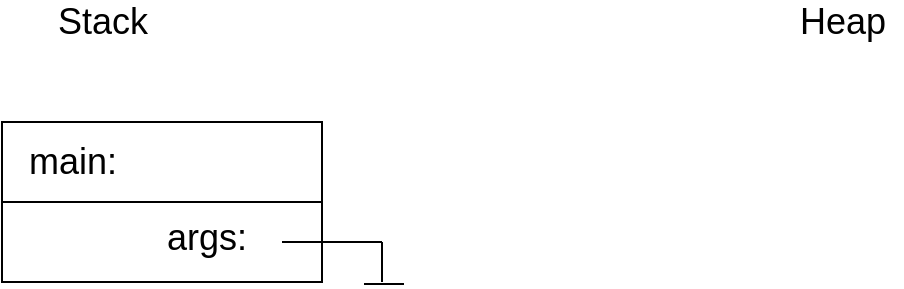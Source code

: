 <mxfile version="12.4.2" type="device" pages="5"><diagram id="bWs_kpDVg-y69U0FEJeS" name="Page-1"><mxGraphModel dx="1138" dy="666" grid="1" gridSize="10" guides="1" tooltips="1" connect="1" arrows="1" fold="1" page="1" pageScale="1" pageWidth="850" pageHeight="1100" math="0" shadow="0"><root><mxCell id="0"/><mxCell id="1" parent="0"/><mxCell id="g__5wCefVNUzvjGrGdML-3" value="" style="rounded=0;whiteSpace=wrap;html=1;" vertex="1" parent="1"><mxGeometry x="60" y="280" width="160" height="40" as="geometry"/></mxCell><mxCell id="g__5wCefVNUzvjGrGdML-2" value="" style="rounded=0;whiteSpace=wrap;html=1;" vertex="1" parent="1"><mxGeometry x="60" y="240" width="160" height="40" as="geometry"/></mxCell><mxCell id="g__5wCefVNUzvjGrGdML-5" value="&lt;span style=&quot;font-size: 18px&quot;&gt;args:&lt;/span&gt;" style="text;html=1;align=center;verticalAlign=middle;resizable=0;points=[];;autosize=1;" vertex="1" parent="1"><mxGeometry x="132" y="288" width="60" height="20" as="geometry"/></mxCell><mxCell id="g__5wCefVNUzvjGrGdML-7" value="&lt;span style=&quot;font-size: 18px&quot;&gt;main:&lt;/span&gt;" style="text;html=1;align=center;verticalAlign=middle;resizable=0;points=[];;autosize=1;" vertex="1" parent="1"><mxGeometry x="65" y="250" width="60" height="20" as="geometry"/></mxCell><mxCell id="g__5wCefVNUzvjGrGdML-10" value="&lt;span style=&quot;font-size: 18px&quot;&gt;Stack&lt;/span&gt;" style="text;html=1;align=center;verticalAlign=middle;resizable=0;points=[];;autosize=1;" vertex="1" parent="1"><mxGeometry x="80" y="180" width="60" height="20" as="geometry"/></mxCell><mxCell id="g__5wCefVNUzvjGrGdML-11" value="&lt;span style=&quot;font-size: 18px&quot;&gt;Heap&lt;/span&gt;" style="text;html=1;align=center;verticalAlign=middle;resizable=0;points=[];;autosize=1;" vertex="1" parent="1"><mxGeometry x="450" y="180" width="60" height="20" as="geometry"/></mxCell><mxCell id="6tzTYAabYmfVPWHWndb_-3" value="" style="endArrow=none;html=1;" edge="1" parent="1"><mxGeometry width="50" height="50" relative="1" as="geometry"><mxPoint x="250" y="320" as="sourcePoint"/><mxPoint x="250" y="300" as="targetPoint"/></mxGeometry></mxCell><mxCell id="6tzTYAabYmfVPWHWndb_-4" value="" style="endArrow=none;html=1;" edge="1" parent="1"><mxGeometry width="50" height="50" relative="1" as="geometry"><mxPoint x="200" y="300" as="sourcePoint"/><mxPoint x="250" y="300" as="targetPoint"/></mxGeometry></mxCell><mxCell id="6tzTYAabYmfVPWHWndb_-6" value="" style="endArrow=none;html=1;" edge="1" parent="1"><mxGeometry width="50" height="50" relative="1" as="geometry"><mxPoint x="241" y="321" as="sourcePoint"/><mxPoint x="261" y="321" as="targetPoint"/></mxGeometry></mxCell></root></mxGraphModel></diagram><diagram id="wHxINNwx5wctsxcobX7E" name="Page-2"><mxGraphModel dx="1138" dy="666" grid="1" gridSize="10" guides="1" tooltips="1" connect="1" arrows="1" fold="1" page="1" pageScale="1" pageWidth="850" pageHeight="1100" math="0" shadow="0"><root><mxCell id="OocRfxxozwyHTUlGmcT7-0"/><mxCell id="OocRfxxozwyHTUlGmcT7-1" parent="OocRfxxozwyHTUlGmcT7-0"/><mxCell id="zYKQgLxrBriAKcJRc3vN-0" value="" style="rounded=0;whiteSpace=wrap;html=1;" vertex="1" parent="OocRfxxozwyHTUlGmcT7-1"><mxGeometry x="60" y="280" width="160" height="40" as="geometry"/></mxCell><mxCell id="zYKQgLxrBriAKcJRc3vN-1" value="" style="rounded=0;whiteSpace=wrap;html=1;" vertex="1" parent="OocRfxxozwyHTUlGmcT7-1"><mxGeometry x="60" y="240" width="160" height="40" as="geometry"/></mxCell><mxCell id="zYKQgLxrBriAKcJRc3vN-2" value="&lt;span style=&quot;font-size: 18px&quot;&gt;args:&lt;/span&gt;" style="text;html=1;align=center;verticalAlign=middle;resizable=0;points=[];;autosize=1;" vertex="1" parent="OocRfxxozwyHTUlGmcT7-1"><mxGeometry x="132" y="288" width="60" height="20" as="geometry"/></mxCell><mxCell id="zYKQgLxrBriAKcJRc3vN-3" value="&lt;span style=&quot;font-size: 18px&quot;&gt;main:&lt;/span&gt;" style="text;html=1;align=center;verticalAlign=middle;resizable=0;points=[];;autosize=1;" vertex="1" parent="OocRfxxozwyHTUlGmcT7-1"><mxGeometry x="65" y="250" width="60" height="20" as="geometry"/></mxCell><mxCell id="zYKQgLxrBriAKcJRc3vN-4" value="" style="endArrow=classic;html=1;" edge="1" parent="OocRfxxozwyHTUlGmcT7-1" source="zYKQgLxrBriAKcJRc3vN-0"><mxGeometry width="50" height="50" relative="1" as="geometry"><mxPoint x="60" y="390" as="sourcePoint"/><mxPoint x="410" y="300" as="targetPoint"/></mxGeometry></mxCell><mxCell id="zYKQgLxrBriAKcJRc3vN-5" value="&lt;span style=&quot;font-size: 18px&quot;&gt;Stack&lt;/span&gt;" style="text;html=1;align=center;verticalAlign=middle;resizable=0;points=[];;autosize=1;" vertex="1" parent="OocRfxxozwyHTUlGmcT7-1"><mxGeometry x="80" y="180" width="60" height="20" as="geometry"/></mxCell><mxCell id="zYKQgLxrBriAKcJRc3vN-6" value="&lt;span style=&quot;font-size: 18px&quot;&gt;Heap&lt;/span&gt;" style="text;html=1;align=center;verticalAlign=middle;resizable=0;points=[];;autosize=1;" vertex="1" parent="OocRfxxozwyHTUlGmcT7-1"><mxGeometry x="450" y="180" width="60" height="20" as="geometry"/></mxCell><mxCell id="zYKQgLxrBriAKcJRc3vN-7" value="" style="rounded=0;whiteSpace=wrap;html=1;" vertex="1" parent="OocRfxxozwyHTUlGmcT7-1"><mxGeometry x="60" y="320" width="160" height="40" as="geometry"/></mxCell><mxCell id="zYKQgLxrBriAKcJRc3vN-8" value="&lt;span style=&quot;font-size: 18px&quot;&gt;greeting:&lt;/span&gt;" style="text;html=1;align=center;verticalAlign=middle;resizable=0;points=[];;autosize=1;" vertex="1" parent="OocRfxxozwyHTUlGmcT7-1"><mxGeometry x="117" y="330" width="90" height="20" as="geometry"/></mxCell><mxCell id="zYKQgLxrBriAKcJRc3vN-9" value="" style="endArrow=classic;html=1;" edge="1" parent="OocRfxxozwyHTUlGmcT7-1"><mxGeometry width="50" height="50" relative="1" as="geometry"><mxPoint x="220" y="339.5" as="sourcePoint"/><mxPoint x="410" y="339.5" as="targetPoint"/><Array as="points"><mxPoint x="300" y="340"/></Array></mxGeometry></mxCell></root></mxGraphModel></diagram><diagram id="oI31E_2aWro6zqZSEWC6" name="Page-3"><mxGraphModel dx="1138" dy="666" grid="1" gridSize="10" guides="1" tooltips="1" connect="1" arrows="1" fold="1" page="1" pageScale="1" pageWidth="850" pageHeight="1100" math="0" shadow="0"><root><mxCell id="XAZK-KyxBr2pR4hGb2Pg-0"/><mxCell id="XAZK-KyxBr2pR4hGb2Pg-1" parent="XAZK-KyxBr2pR4hGb2Pg-0"/><mxCell id="mXxa-o9l3K2xzjvYvZec-1" value="" style="rounded=0;whiteSpace=wrap;html=1;" vertex="1" parent="XAZK-KyxBr2pR4hGb2Pg-1"><mxGeometry x="442" y="280" width="160" height="40" as="geometry"/></mxCell><mxCell id="3hmcXW4V1-9I8DAbpTfg-0" value="" style="rounded=0;whiteSpace=wrap;html=1;" vertex="1" parent="XAZK-KyxBr2pR4hGb2Pg-1"><mxGeometry x="60" y="280" width="160" height="40" as="geometry"/></mxCell><mxCell id="3hmcXW4V1-9I8DAbpTfg-1" value="" style="rounded=0;whiteSpace=wrap;html=1;" vertex="1" parent="XAZK-KyxBr2pR4hGb2Pg-1"><mxGeometry x="60" y="240" width="160" height="40" as="geometry"/></mxCell><mxCell id="3hmcXW4V1-9I8DAbpTfg-2" value="&lt;span style=&quot;font-size: 18px&quot;&gt;this:&lt;/span&gt;" style="text;html=1;align=center;verticalAlign=middle;resizable=0;points=[];;autosize=1;" vertex="1" parent="XAZK-KyxBr2pR4hGb2Pg-1"><mxGeometry x="137" y="288" width="50" height="20" as="geometry"/></mxCell><mxCell id="3hmcXW4V1-9I8DAbpTfg-3" value="&lt;span style=&quot;font-size: 18px&quot;&gt;go:&lt;/span&gt;" style="text;html=1;align=center;verticalAlign=middle;resizable=0;points=[];;autosize=1;" vertex="1" parent="XAZK-KyxBr2pR4hGb2Pg-1"><mxGeometry x="75" y="250" width="40" height="20" as="geometry"/></mxCell><mxCell id="3hmcXW4V1-9I8DAbpTfg-4" value="" style="endArrow=classic;html=1;" edge="1" parent="XAZK-KyxBr2pR4hGb2Pg-1" source="3hmcXW4V1-9I8DAbpTfg-0"><mxGeometry width="50" height="50" relative="1" as="geometry"><mxPoint x="60" y="390" as="sourcePoint"/><mxPoint x="430" y="300" as="targetPoint"/></mxGeometry></mxCell><mxCell id="3hmcXW4V1-9I8DAbpTfg-5" value="&lt;span style=&quot;font-size: 18px&quot;&gt;Stack&lt;/span&gt;" style="text;html=1;align=center;verticalAlign=middle;resizable=0;points=[];;autosize=1;" vertex="1" parent="XAZK-KyxBr2pR4hGb2Pg-1"><mxGeometry x="80" y="180" width="60" height="20" as="geometry"/></mxCell><mxCell id="3hmcXW4V1-9I8DAbpTfg-6" value="&lt;span style=&quot;font-size: 18px&quot;&gt;Heap&lt;/span&gt;" style="text;html=1;align=center;verticalAlign=middle;resizable=0;points=[];;autosize=1;" vertex="1" parent="XAZK-KyxBr2pR4hGb2Pg-1"><mxGeometry x="450" y="180" width="60" height="20" as="geometry"/></mxCell><mxCell id="3hmcXW4V1-9I8DAbpTfg-7" value="" style="rounded=0;whiteSpace=wrap;html=1;" vertex="1" parent="XAZK-KyxBr2pR4hGb2Pg-1"><mxGeometry x="60" y="320" width="160" height="40" as="geometry"/></mxCell><mxCell id="3hmcXW4V1-9I8DAbpTfg-8" value="&lt;span style=&quot;font-size: 18px&quot;&gt;first:&lt;/span&gt;" style="text;html=1;align=center;verticalAlign=middle;resizable=0;points=[];;autosize=1;" vertex="1" parent="XAZK-KyxBr2pR4hGb2Pg-1"><mxGeometry x="137" y="330" width="50" height="20" as="geometry"/></mxCell><mxCell id="3hmcXW4V1-9I8DAbpTfg-10" value="" style="rounded=0;whiteSpace=wrap;html=1;" vertex="1" parent="XAZK-KyxBr2pR4hGb2Pg-1"><mxGeometry x="60" y="522" width="160" height="40" as="geometry"/></mxCell><mxCell id="3hmcXW4V1-9I8DAbpTfg-11" value="" style="rounded=0;whiteSpace=wrap;html=1;" vertex="1" parent="XAZK-KyxBr2pR4hGb2Pg-1"><mxGeometry x="60" y="482" width="160" height="40" as="geometry"/></mxCell><mxCell id="3hmcXW4V1-9I8DAbpTfg-12" value="&lt;span style=&quot;font-size: 18px&quot;&gt;myGreeter:&lt;/span&gt;" style="text;html=1;align=center;verticalAlign=middle;resizable=0;points=[];;autosize=1;" vertex="1" parent="XAZK-KyxBr2pR4hGb2Pg-1"><mxGeometry x="107" y="530" width="110" height="20" as="geometry"/></mxCell><mxCell id="3hmcXW4V1-9I8DAbpTfg-13" value="&lt;span style=&quot;font-size: 18px&quot;&gt;main:&lt;/span&gt;" style="text;html=1;align=center;verticalAlign=middle;resizable=0;points=[];;autosize=1;" vertex="1" parent="XAZK-KyxBr2pR4hGb2Pg-1"><mxGeometry x="65" y="492" width="60" height="20" as="geometry"/></mxCell><mxCell id="3hmcXW4V1-9I8DAbpTfg-14" value="" style="endArrow=classic;html=1;exitX=1;exitY=0.5;exitDx=0;exitDy=0;" edge="1" source="3hmcXW4V1-9I8DAbpTfg-10" parent="XAZK-KyxBr2pR4hGb2Pg-1"><mxGeometry width="50" height="50" relative="1" as="geometry"><mxPoint x="60" y="590" as="sourcePoint"/><mxPoint x="430" y="310" as="targetPoint"/></mxGeometry></mxCell><mxCell id="3hmcXW4V1-9I8DAbpTfg-15" value="" style="rounded=0;whiteSpace=wrap;html=1;" vertex="1" parent="XAZK-KyxBr2pR4hGb2Pg-1"><mxGeometry x="60" y="562" width="160" height="40" as="geometry"/></mxCell><mxCell id="3hmcXW4V1-9I8DAbpTfg-16" value="&lt;span style=&quot;font-size: 18px&quot;&gt;args:&lt;/span&gt;" style="text;html=1;align=center;verticalAlign=middle;resizable=0;points=[];;autosize=1;" vertex="1" parent="XAZK-KyxBr2pR4hGb2Pg-1"><mxGeometry x="132" y="572" width="60" height="20" as="geometry"/></mxCell><mxCell id="3hmcXW4V1-9I8DAbpTfg-17" value="" style="endArrow=classic;html=1;" edge="1" parent="XAZK-KyxBr2pR4hGb2Pg-1"><mxGeometry width="50" height="50" relative="1" as="geometry"><mxPoint x="220" y="581.5" as="sourcePoint"/><mxPoint x="310" y="582" as="targetPoint"/><Array as="points"><mxPoint x="300" y="582"/></Array></mxGeometry></mxCell><mxCell id="3hmcXW4V1-9I8DAbpTfg-19" value="" style="rounded=0;whiteSpace=wrap;html=1;" vertex="1" parent="XAZK-KyxBr2pR4hGb2Pg-1"><mxGeometry x="60" y="360" width="160" height="40" as="geometry"/></mxCell><mxCell id="3hmcXW4V1-9I8DAbpTfg-20" value="&lt;span style=&quot;font-size: 18px&quot;&gt;last:&lt;/span&gt;" style="text;html=1;align=center;verticalAlign=middle;resizable=0;points=[];;autosize=1;" vertex="1" parent="XAZK-KyxBr2pR4hGb2Pg-1"><mxGeometry x="137" y="370" width="50" height="20" as="geometry"/></mxCell><mxCell id="3hmcXW4V1-9I8DAbpTfg-21" value="" style="endArrow=classic;html=1;" edge="1" parent="XAZK-KyxBr2pR4hGb2Pg-1"><mxGeometry width="50" height="50" relative="1" as="geometry"><mxPoint x="200" y="379" as="sourcePoint"/><mxPoint x="270" y="379" as="targetPoint"/><Array as="points"><mxPoint x="222" y="379.5"/></Array></mxGeometry></mxCell><mxCell id="mXxa-o9l3K2xzjvYvZec-6" value="&lt;span style=&quot;font-size: 18px&quot;&gt;virtual dispatch table&lt;br&gt;(contains addresses&lt;br&gt;of functions)&lt;br&gt;&lt;/span&gt;" style="text;html=1;align=center;verticalAlign=middle;resizable=0;points=[];;autosize=1;" vertex="1" parent="XAZK-KyxBr2pR4hGb2Pg-1"><mxGeometry x="494" y="531" width="180" height="50" as="geometry"/></mxCell><mxCell id="mXxa-o9l3K2xzjvYvZec-7" value="" style="curved=1;endArrow=classic;html=1;" edge="1" parent="XAZK-KyxBr2pR4hGb2Pg-1" source="mXxa-o9l3K2xzjvYvZec-1"><mxGeometry width="50" height="50" relative="1" as="geometry"><mxPoint x="242" y="640" as="sourcePoint"/><mxPoint x="582" y="520" as="targetPoint"/><Array as="points"><mxPoint x="722" y="310"/><mxPoint x="722" y="430"/></Array></mxGeometry></mxCell><mxCell id="61Dt96JlrYHNr5w5NGWs-0" value="&lt;font style=&quot;font-size: 24px&quot;&gt;An &quot;instance&quot; of&lt;br&gt;a Hello3&lt;br&gt;&lt;/font&gt;" style="text;html=1;align=center;verticalAlign=middle;resizable=0;points=[];;autosize=1;" vertex="1" parent="XAZK-KyxBr2pR4hGb2Pg-1"><mxGeometry x="539" y="103" width="180" height="40" as="geometry"/></mxCell><mxCell id="61Dt96JlrYHNr5w5NGWs-1" value="" style="shape=flexArrow;endArrow=classic;html=1;" edge="1" parent="XAZK-KyxBr2pR4hGb2Pg-1"><mxGeometry width="50" height="50" relative="1" as="geometry"><mxPoint x="620" y="160" as="sourcePoint"/><mxPoint x="560" y="260" as="targetPoint"/></mxGeometry></mxCell><mxCell id="HPINyX7KCninmlPaW3Wr-0" value="&lt;font style=&quot;font-size: 24px&quot;&gt;Non-static functions/methods&lt;br&gt;have a hidden &quot;this&quot;&lt;br&gt;parameter&lt;br&gt;&lt;/font&gt;" style="text;html=1;align=center;verticalAlign=middle;resizable=0;points=[];;autosize=1;" vertex="1" parent="XAZK-KyxBr2pR4hGb2Pg-1"><mxGeometry x="138" y="70" width="320" height="60" as="geometry"/></mxCell><mxCell id="DOKpXKYpYL04txJQWvgX-0" value="" style="shape=flexArrow;endArrow=classic;html=1;" edge="1" parent="XAZK-KyxBr2pR4hGb2Pg-1"><mxGeometry width="50" height="50" relative="1" as="geometry"><mxPoint x="290" y="150" as="sourcePoint"/><mxPoint x="230" y="250" as="targetPoint"/></mxGeometry></mxCell><mxCell id="_cJzgj4_b9k86ZIrqS5u-0" value="" style="rounded=0;whiteSpace=wrap;html=1;" vertex="1" parent="XAZK-KyxBr2pR4hGb2Pg-1"><mxGeometry x="60" y="400" width="160" height="40" as="geometry"/></mxCell><mxCell id="_cJzgj4_b9k86ZIrqS5u-1" value="&lt;span style=&quot;font-size: 18px&quot;&gt;greeting:&lt;/span&gt;" style="text;html=1;align=center;verticalAlign=middle;resizable=0;points=[];;autosize=1;" vertex="1" parent="XAZK-KyxBr2pR4hGb2Pg-1"><mxGeometry x="102" y="410" width="90" height="20" as="geometry"/></mxCell><mxCell id="_cJzgj4_b9k86ZIrqS5u-2" value="" style="endArrow=classic;html=1;" edge="1" parent="XAZK-KyxBr2pR4hGb2Pg-1"><mxGeometry width="50" height="50" relative="1" as="geometry"><mxPoint x="200" y="419.5" as="sourcePoint"/><mxPoint x="270" y="419.5" as="targetPoint"/><Array as="points"><mxPoint x="222" y="420"/></Array></mxGeometry></mxCell><mxCell id="_cJzgj4_b9k86ZIrqS5u-3" value="" style="endArrow=classic;html=1;" edge="1" parent="XAZK-KyxBr2pR4hGb2Pg-1"><mxGeometry width="50" height="50" relative="1" as="geometry"><mxPoint x="200" y="339.5" as="sourcePoint"/><mxPoint x="270" y="339.5" as="targetPoint"/><Array as="points"><mxPoint x="222" y="340"/></Array></mxGeometry></mxCell></root></mxGraphModel></diagram><diagram id="ta1Ldu5fO5mVA618tMBC" name="Page-4"><mxGraphModel dx="1138" dy="666" grid="1" gridSize="10" guides="1" tooltips="1" connect="1" arrows="1" fold="1" page="1" pageScale="1" pageWidth="850" pageHeight="1100" math="0" shadow="0"><root><mxCell id="gHXkZCoVCBf7etBrxcFZ-0"/><mxCell id="gHXkZCoVCBf7etBrxcFZ-1" parent="gHXkZCoVCBf7etBrxcFZ-0"/><mxCell id="SsNYBx-PWOwYQc6VTpvE-2" value="" style="endArrow=classic;html=1;" edge="1" parent="gHXkZCoVCBf7etBrxcFZ-1"><mxGeometry width="50" height="50" relative="1" as="geometry"><mxPoint x="210" y="339.5" as="sourcePoint"/><mxPoint x="300" y="340" as="targetPoint"/><Array as="points"><mxPoint x="290" y="340"/></Array></mxGeometry></mxCell><mxCell id="gHXkZCoVCBf7etBrxcFZ-2" value="" style="rounded=0;whiteSpace=wrap;html=1;" vertex="1" parent="gHXkZCoVCBf7etBrxcFZ-1"><mxGeometry x="60" y="280" width="160" height="40" as="geometry"/></mxCell><mxCell id="gHXkZCoVCBf7etBrxcFZ-3" value="" style="rounded=0;whiteSpace=wrap;html=1;" vertex="1" parent="gHXkZCoVCBf7etBrxcFZ-1"><mxGeometry x="60" y="240" width="160" height="40" as="geometry"/></mxCell><mxCell id="gHXkZCoVCBf7etBrxcFZ-4" value="&lt;span style=&quot;font-size: 18px&quot;&gt;this:&lt;/span&gt;" style="text;html=1;align=center;verticalAlign=middle;resizable=0;points=[];;autosize=1;" vertex="1" parent="gHXkZCoVCBf7etBrxcFZ-1"><mxGeometry x="137" y="288" width="50" height="20" as="geometry"/></mxCell><mxCell id="gHXkZCoVCBf7etBrxcFZ-5" value="&lt;span style=&quot;font-size: 18px&quot;&gt;go:&lt;/span&gt;" style="text;html=1;align=center;verticalAlign=middle;resizable=0;points=[];;autosize=1;" vertex="1" parent="gHXkZCoVCBf7etBrxcFZ-1"><mxGeometry x="75" y="250" width="40" height="20" as="geometry"/></mxCell><mxCell id="gHXkZCoVCBf7etBrxcFZ-6" value="" style="endArrow=classic;html=1;" edge="1" parent="gHXkZCoVCBf7etBrxcFZ-1" source="gHXkZCoVCBf7etBrxcFZ-2"><mxGeometry width="50" height="50" relative="1" as="geometry"><mxPoint x="60" y="390" as="sourcePoint"/><mxPoint x="430" y="300" as="targetPoint"/></mxGeometry></mxCell><mxCell id="gHXkZCoVCBf7etBrxcFZ-7" value="&lt;span style=&quot;font-size: 18px&quot;&gt;Stack&lt;/span&gt;" style="text;html=1;align=center;verticalAlign=middle;resizable=0;points=[];;autosize=1;" vertex="1" parent="gHXkZCoVCBf7etBrxcFZ-1"><mxGeometry x="80" y="180" width="60" height="20" as="geometry"/></mxCell><mxCell id="gHXkZCoVCBf7etBrxcFZ-8" value="&lt;span style=&quot;font-size: 18px&quot;&gt;Heap&lt;/span&gt;" style="text;html=1;align=center;verticalAlign=middle;resizable=0;points=[];;autosize=1;" vertex="1" parent="gHXkZCoVCBf7etBrxcFZ-1"><mxGeometry x="450" y="180" width="60" height="20" as="geometry"/></mxCell><mxCell id="gHXkZCoVCBf7etBrxcFZ-12" value="" style="rounded=0;whiteSpace=wrap;html=1;" vertex="1" parent="gHXkZCoVCBf7etBrxcFZ-1"><mxGeometry x="60" y="480" width="160" height="40" as="geometry"/></mxCell><mxCell id="gHXkZCoVCBf7etBrxcFZ-13" value="" style="rounded=0;whiteSpace=wrap;html=1;" vertex="1" parent="gHXkZCoVCBf7etBrxcFZ-1"><mxGeometry x="60" y="440" width="160" height="40" as="geometry"/></mxCell><mxCell id="gHXkZCoVCBf7etBrxcFZ-14" value="&lt;span style=&quot;font-size: 18px&quot;&gt;myGreeter:&lt;/span&gt;" style="text;html=1;align=center;verticalAlign=middle;resizable=0;points=[];;autosize=1;" vertex="1" parent="gHXkZCoVCBf7etBrxcFZ-1"><mxGeometry x="107" y="488" width="110" height="20" as="geometry"/></mxCell><mxCell id="gHXkZCoVCBf7etBrxcFZ-15" value="&lt;span style=&quot;font-size: 18px&quot;&gt;main:&lt;/span&gt;" style="text;html=1;align=center;verticalAlign=middle;resizable=0;points=[];;autosize=1;" vertex="1" parent="gHXkZCoVCBf7etBrxcFZ-1"><mxGeometry x="65" y="450" width="60" height="20" as="geometry"/></mxCell><mxCell id="gHXkZCoVCBf7etBrxcFZ-16" value="" style="endArrow=classic;html=1;exitX=1;exitY=0.5;exitDx=0;exitDy=0;" edge="1" parent="gHXkZCoVCBf7etBrxcFZ-1" source="gHXkZCoVCBf7etBrxcFZ-12"><mxGeometry width="50" height="50" relative="1" as="geometry"><mxPoint x="60" y="590" as="sourcePoint"/><mxPoint x="430" y="310" as="targetPoint"/></mxGeometry></mxCell><mxCell id="gHXkZCoVCBf7etBrxcFZ-17" value="" style="rounded=0;whiteSpace=wrap;html=1;" vertex="1" parent="gHXkZCoVCBf7etBrxcFZ-1"><mxGeometry x="60" y="520" width="160" height="40" as="geometry"/></mxCell><mxCell id="gHXkZCoVCBf7etBrxcFZ-18" value="&lt;span style=&quot;font-size: 18px&quot;&gt;args:&lt;/span&gt;" style="text;html=1;align=center;verticalAlign=middle;resizable=0;points=[];;autosize=1;" vertex="1" parent="gHXkZCoVCBf7etBrxcFZ-1"><mxGeometry x="132" y="530" width="60" height="20" as="geometry"/></mxCell><mxCell id="gHXkZCoVCBf7etBrxcFZ-19" value="" style="endArrow=classic;html=1;" edge="1" parent="gHXkZCoVCBf7etBrxcFZ-1"><mxGeometry width="50" height="50" relative="1" as="geometry"><mxPoint x="212" y="539.5" as="sourcePoint"/><mxPoint x="302" y="540" as="targetPoint"/><Array as="points"><mxPoint x="292" y="540"/></Array></mxGeometry></mxCell><mxCell id="gHXkZCoVCBf7etBrxcFZ-23" value="" style="group" vertex="1" connectable="0" parent="gHXkZCoVCBf7etBrxcFZ-1"><mxGeometry x="442" y="280" width="160" height="120" as="geometry"/></mxCell><mxCell id="gHXkZCoVCBf7etBrxcFZ-24" value="" style="rounded=0;whiteSpace=wrap;html=1;" vertex="1" parent="gHXkZCoVCBf7etBrxcFZ-23"><mxGeometry width="160" height="40" as="geometry"/></mxCell><mxCell id="gHXkZCoVCBf7etBrxcFZ-25" value="" style="rounded=0;whiteSpace=wrap;html=1;" vertex="1" parent="gHXkZCoVCBf7etBrxcFZ-23"><mxGeometry y="40" width="160" height="40" as="geometry"/></mxCell><mxCell id="gHXkZCoVCBf7etBrxcFZ-26" value="" style="rounded=0;whiteSpace=wrap;html=1;" vertex="1" parent="gHXkZCoVCBf7etBrxcFZ-23"><mxGeometry y="80" width="160" height="40" as="geometry"/></mxCell><mxCell id="gHXkZCoVCBf7etBrxcFZ-27" value="&lt;font style=&quot;font-size: 18px&quot;&gt;first&lt;/font&gt;:" style="text;html=1;align=center;verticalAlign=middle;resizable=0;points=[];;autosize=1;" vertex="1" parent="gHXkZCoVCBf7etBrxcFZ-23"><mxGeometry x="-2" y="48" width="50" height="20" as="geometry"/></mxCell><mxCell id="gHXkZCoVCBf7etBrxcFZ-28" value="&lt;span style=&quot;font-size: 18px&quot;&gt;last:&lt;/span&gt;" style="text;html=1;align=center;verticalAlign=middle;resizable=0;points=[];;autosize=1;" vertex="1" parent="gHXkZCoVCBf7etBrxcFZ-23"><mxGeometry x="1" y="90" width="50" height="20" as="geometry"/></mxCell><mxCell id="gHXkZCoVCBf7etBrxcFZ-29" value="&lt;span style=&quot;font-size: 18px&quot;&gt;virtual dispatch table&lt;br&gt;(contains addresses&lt;br&gt;of functions)&lt;br&gt;&lt;/span&gt;" style="text;html=1;align=center;verticalAlign=middle;resizable=0;points=[];;autosize=1;" vertex="1" parent="gHXkZCoVCBf7etBrxcFZ-1"><mxGeometry x="494" y="531" width="180" height="50" as="geometry"/></mxCell><mxCell id="gHXkZCoVCBf7etBrxcFZ-30" value="" style="curved=1;endArrow=classic;html=1;" edge="1" parent="gHXkZCoVCBf7etBrxcFZ-1" source="gHXkZCoVCBf7etBrxcFZ-24"><mxGeometry width="50" height="50" relative="1" as="geometry"><mxPoint x="242" y="640" as="sourcePoint"/><mxPoint x="582" y="520" as="targetPoint"/><Array as="points"><mxPoint x="722" y="310"/><mxPoint x="722" y="430"/></Array></mxGeometry></mxCell><mxCell id="ygccNiqEhj2rVTbKS0LD-0" value="&lt;font style=&quot;font-size: 24px&quot;&gt;We've made first and &lt;br&gt;last &quot;instance variables&quot;&lt;br&gt;&lt;/font&gt;" style="text;html=1;" vertex="1" parent="gHXkZCoVCBf7etBrxcFZ-1"><mxGeometry x="500" y="80" width="150" height="30" as="geometry"/></mxCell><mxCell id="w7RAtH_6bSCSESz4hCO5-0" value="" style="shape=flexArrow;endArrow=classic;html=1;" edge="1" parent="gHXkZCoVCBf7etBrxcFZ-1"><mxGeometry width="50" height="50" relative="1" as="geometry"><mxPoint x="620" y="160" as="sourcePoint"/><mxPoint x="560" y="260" as="targetPoint"/></mxGeometry></mxCell><mxCell id="SsNYBx-PWOwYQc6VTpvE-0" value="" style="rounded=0;whiteSpace=wrap;html=1;" vertex="1" parent="gHXkZCoVCBf7etBrxcFZ-1"><mxGeometry x="60" y="320" width="160" height="40" as="geometry"/></mxCell><mxCell id="SsNYBx-PWOwYQc6VTpvE-1" value="&lt;span style=&quot;font-size: 18px&quot;&gt;greeting:&lt;/span&gt;" style="text;html=1;align=center;verticalAlign=middle;resizable=0;points=[];;autosize=1;" vertex="1" parent="gHXkZCoVCBf7etBrxcFZ-1"><mxGeometry x="100" y="330" width="90" height="20" as="geometry"/></mxCell></root></mxGraphModel></diagram><diagram id="QhRZ6pbhFhfPvj8YInh9" name="Page-6"><mxGraphModel dx="1138" dy="666" grid="1" gridSize="10" guides="1" tooltips="1" connect="1" arrows="1" fold="1" page="1" pageScale="1" pageWidth="850" pageHeight="1100" math="0" shadow="0"><root><mxCell id="0B1nJn0fRKiV8mOOlE5J-0"/><mxCell id="0B1nJn0fRKiV8mOOlE5J-1" parent="0B1nJn0fRKiV8mOOlE5J-0"/><mxCell id="5wVxzvOpOwmVnPedq72j-0" value="" style="group" vertex="1" connectable="0" parent="0B1nJn0fRKiV8mOOlE5J-1"><mxGeometry x="360" y="120" width="160" height="120" as="geometry"/></mxCell><mxCell id="5wVxzvOpOwmVnPedq72j-1" value="" style="rounded=0;whiteSpace=wrap;html=1;" vertex="1" parent="5wVxzvOpOwmVnPedq72j-0"><mxGeometry width="160" height="40" as="geometry"/></mxCell><mxCell id="5wVxzvOpOwmVnPedq72j-2" value="" style="rounded=0;whiteSpace=wrap;html=1;" vertex="1" parent="5wVxzvOpOwmVnPedq72j-0"><mxGeometry y="40" width="160" height="40" as="geometry"/></mxCell><mxCell id="5wVxzvOpOwmVnPedq72j-3" value="" style="rounded=0;whiteSpace=wrap;html=1;" vertex="1" parent="5wVxzvOpOwmVnPedq72j-0"><mxGeometry y="80" width="160" height="40" as="geometry"/></mxCell><mxCell id="5wVxzvOpOwmVnPedq72j-4" value="&lt;font style=&quot;font-size: 18px&quot;&gt;first&lt;/font&gt;:" style="text;html=1;align=center;verticalAlign=middle;resizable=0;points=[];;autosize=1;" vertex="1" parent="5wVxzvOpOwmVnPedq72j-0"><mxGeometry x="-2" y="48" width="50" height="20" as="geometry"/></mxCell><mxCell id="5wVxzvOpOwmVnPedq72j-5" value="&lt;span style=&quot;font-size: 18px&quot;&gt;last:&lt;/span&gt;" style="text;html=1;align=center;verticalAlign=middle;resizable=0;points=[];;autosize=1;" vertex="1" parent="5wVxzvOpOwmVnPedq72j-0"><mxGeometry x="1" y="90" width="50" height="20" as="geometry"/></mxCell><mxCell id="5wVxzvOpOwmVnPedq72j-6" value="&lt;span style=&quot;font-size: 18px&quot;&gt;virtual dispatch table&lt;br&gt;(contains addresses&lt;br&gt;of functions)&lt;br&gt;&lt;/span&gt;" style="text;html=1;align=center;verticalAlign=middle;resizable=0;points=[];;autosize=1;" vertex="1" parent="0B1nJn0fRKiV8mOOlE5J-1"><mxGeometry x="412" y="371" width="180" height="50" as="geometry"/></mxCell><mxCell id="5wVxzvOpOwmVnPedq72j-7" value="" style="curved=1;endArrow=classic;html=1;" edge="1" parent="0B1nJn0fRKiV8mOOlE5J-1" source="5wVxzvOpOwmVnPedq72j-1"><mxGeometry width="50" height="50" relative="1" as="geometry"><mxPoint x="160" y="480" as="sourcePoint"/><mxPoint x="500" y="360" as="targetPoint"/><Array as="points"><mxPoint x="640" y="150"/><mxPoint x="640" y="270"/></Array></mxGeometry></mxCell><mxCell id="5wVxzvOpOwmVnPedq72j-9" value="" style="group" vertex="1" connectable="0" parent="0B1nJn0fRKiV8mOOlE5J-1"><mxGeometry x="30" y="400" width="160" height="120" as="geometry"/></mxCell><mxCell id="5wVxzvOpOwmVnPedq72j-10" value="" style="rounded=0;whiteSpace=wrap;html=1;" vertex="1" parent="5wVxzvOpOwmVnPedq72j-9"><mxGeometry width="160" height="40" as="geometry"/></mxCell><mxCell id="5wVxzvOpOwmVnPedq72j-11" value="" style="rounded=0;whiteSpace=wrap;html=1;" vertex="1" parent="5wVxzvOpOwmVnPedq72j-9"><mxGeometry y="40" width="160" height="40" as="geometry"/></mxCell><mxCell id="5wVxzvOpOwmVnPedq72j-12" value="" style="rounded=0;whiteSpace=wrap;html=1;" vertex="1" parent="5wVxzvOpOwmVnPedq72j-9"><mxGeometry y="80" width="160" height="40" as="geometry"/></mxCell><mxCell id="5wVxzvOpOwmVnPedq72j-13" value="&lt;font style=&quot;font-size: 18px&quot;&gt;first&lt;/font&gt;:" style="text;html=1;align=center;verticalAlign=middle;resizable=0;points=[];;autosize=1;" vertex="1" parent="5wVxzvOpOwmVnPedq72j-9"><mxGeometry x="-2" y="48" width="50" height="20" as="geometry"/></mxCell><mxCell id="5wVxzvOpOwmVnPedq72j-14" value="&lt;span style=&quot;font-size: 18px&quot;&gt;last:&lt;/span&gt;" style="text;html=1;align=center;verticalAlign=middle;resizable=0;points=[];;autosize=1;" vertex="1" parent="5wVxzvOpOwmVnPedq72j-9"><mxGeometry x="1" y="90" width="50" height="20" as="geometry"/></mxCell></root></mxGraphModel></diagram></mxfile>